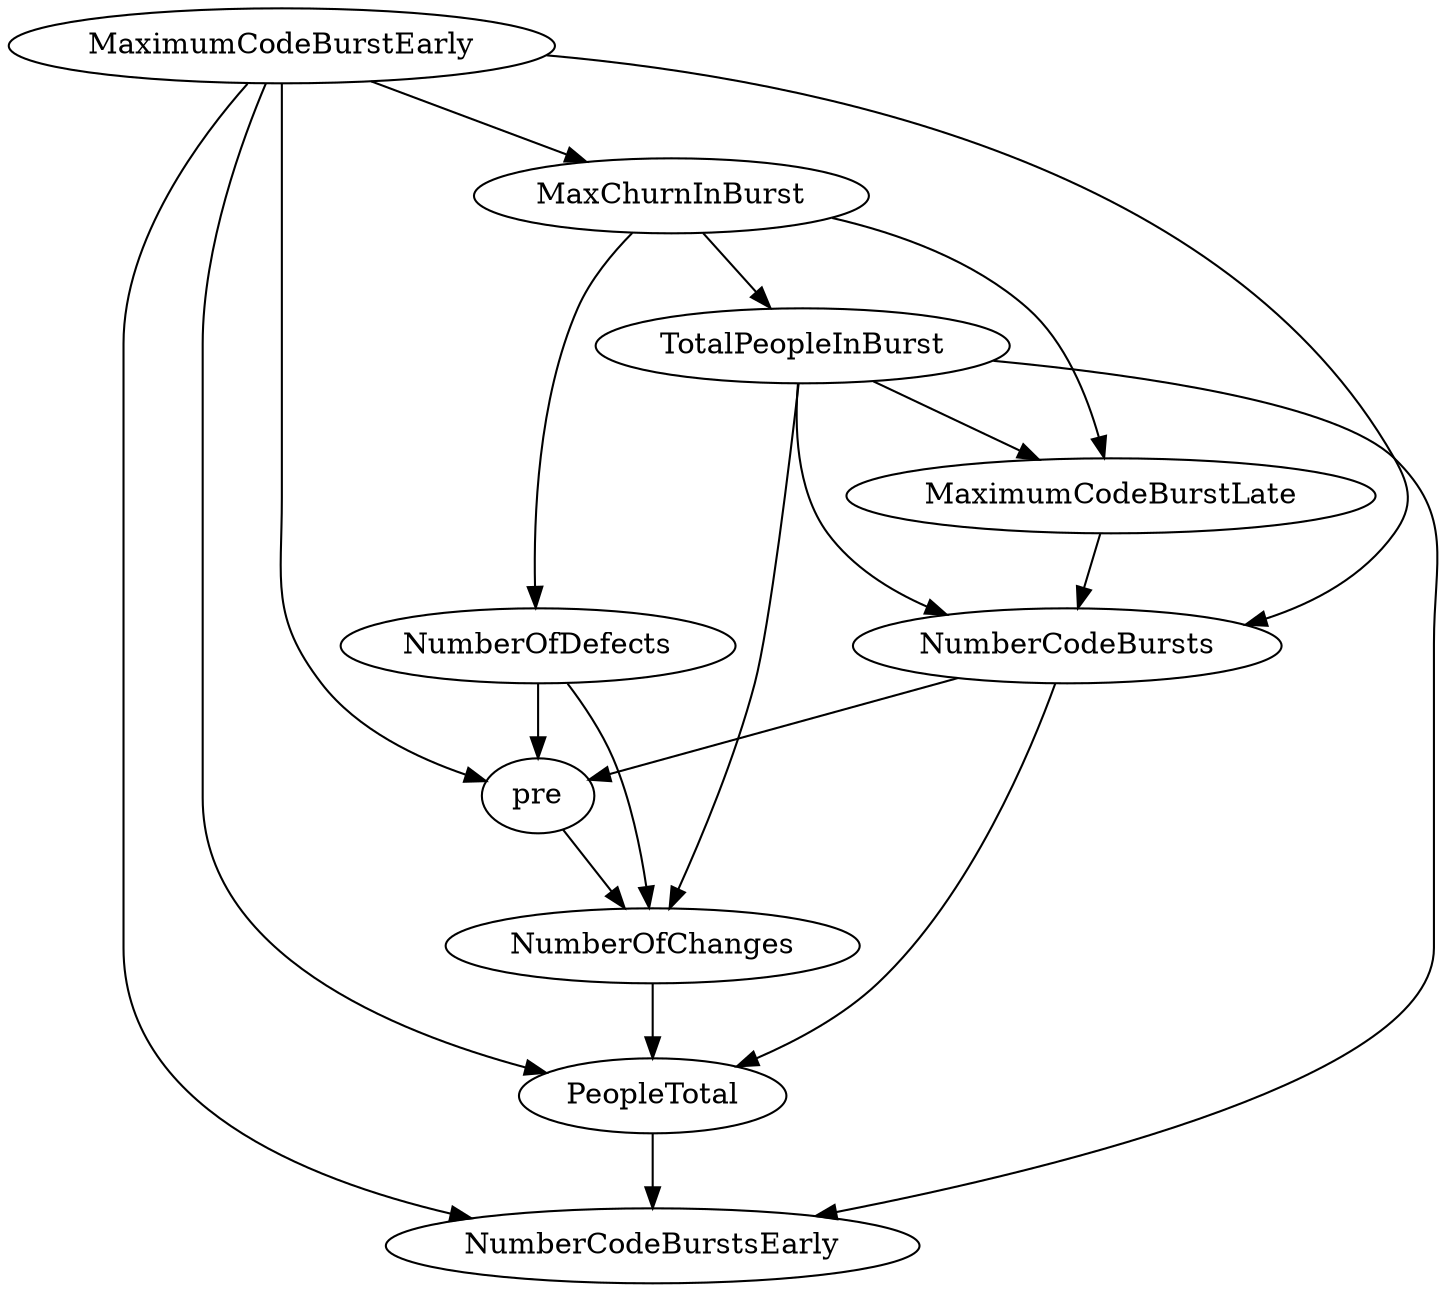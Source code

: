 digraph {
   NumberCodeBursts;
   NumberOfDefects;
   NumberOfChanges;
   MaximumCodeBurstEarly;
   TotalPeopleInBurst;
   NumberCodeBurstsEarly;
   MaxChurnInBurst;
   pre;
   MaximumCodeBurstLate;
   PeopleTotal;
   NumberCodeBursts -> pre;
   NumberCodeBursts -> PeopleTotal;
   NumberOfDefects -> NumberOfChanges;
   NumberOfDefects -> pre;
   NumberOfChanges -> PeopleTotal;
   MaximumCodeBurstEarly -> NumberCodeBursts;
   MaximumCodeBurstEarly -> NumberCodeBurstsEarly;
   MaximumCodeBurstEarly -> MaxChurnInBurst;
   MaximumCodeBurstEarly -> pre;
   MaximumCodeBurstEarly -> PeopleTotal;
   TotalPeopleInBurst -> NumberCodeBursts;
   TotalPeopleInBurst -> NumberOfChanges;
   TotalPeopleInBurst -> NumberCodeBurstsEarly;
   TotalPeopleInBurst -> MaximumCodeBurstLate;
   MaxChurnInBurst -> NumberOfDefects;
   MaxChurnInBurst -> TotalPeopleInBurst;
   MaxChurnInBurst -> MaximumCodeBurstLate;
   pre -> NumberOfChanges;
   MaximumCodeBurstLate -> NumberCodeBursts;
   PeopleTotal -> NumberCodeBurstsEarly;
}
